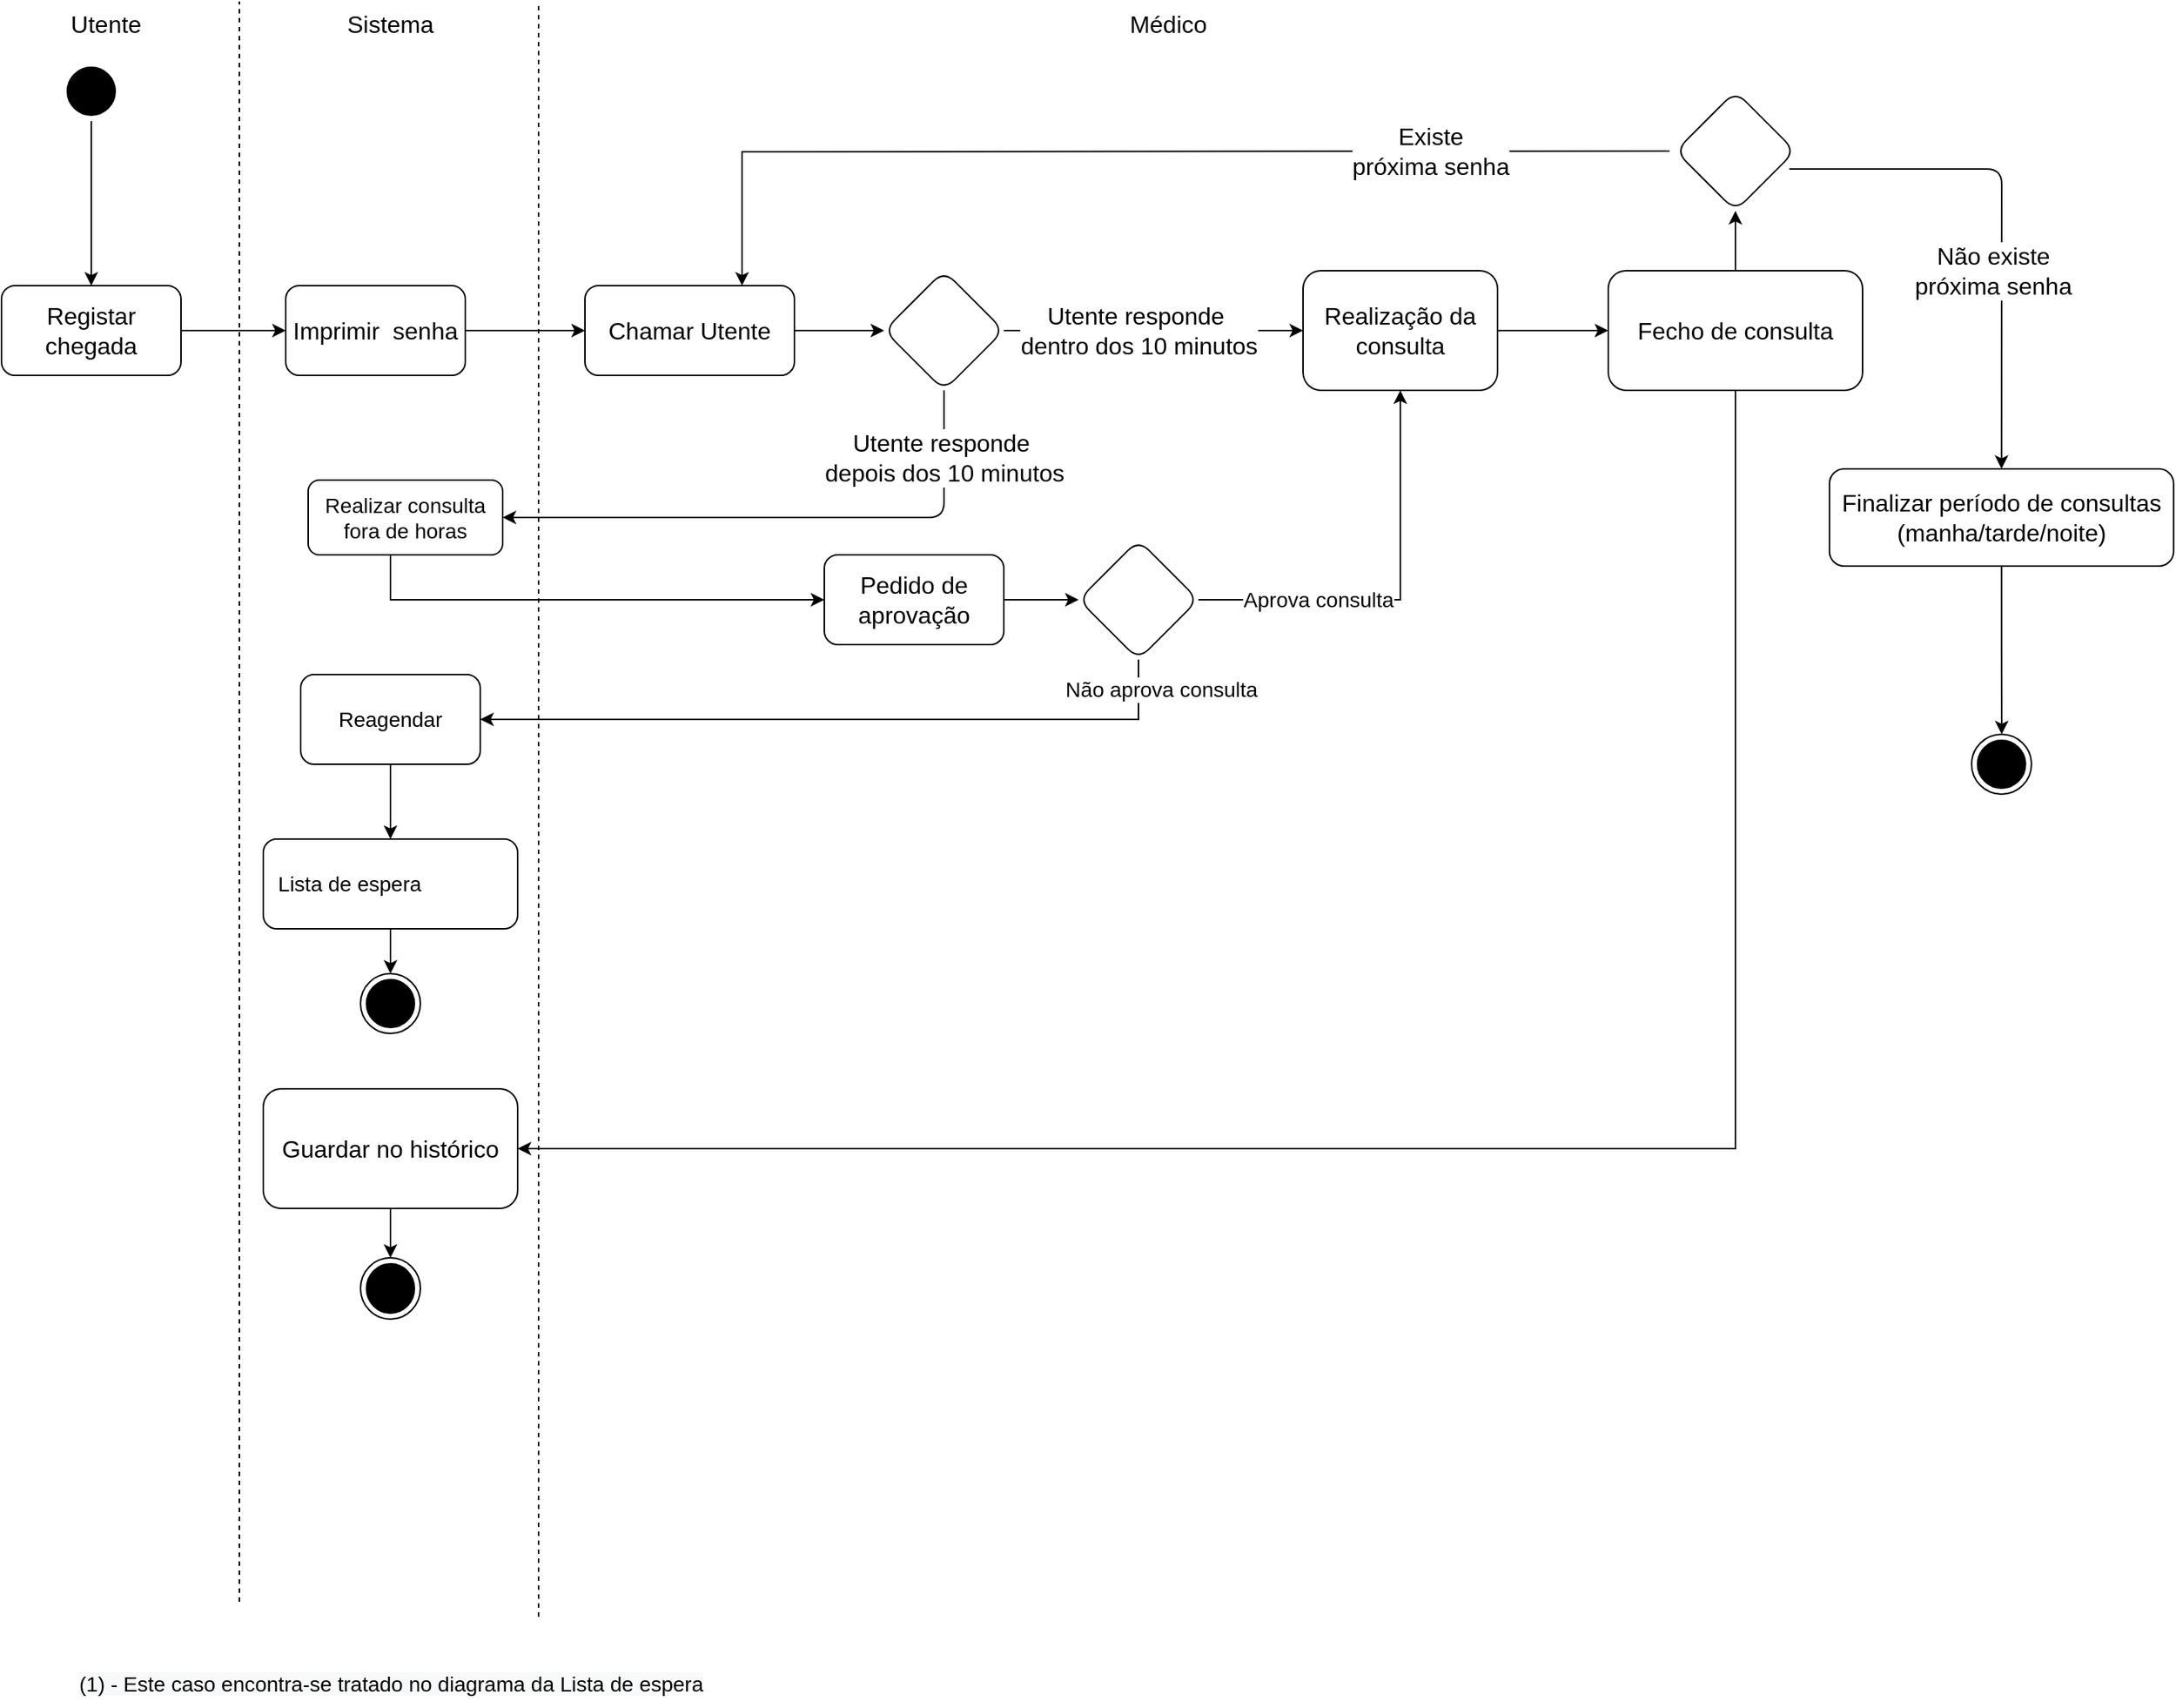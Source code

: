 <mxfile version="14.2.7" type="device"><diagram id="cjXWr_SKJ5uMIB5htQjK" name="Page-1"><mxGraphModel dx="1483" dy="783" grid="1" gridSize="10" guides="1" tooltips="1" connect="1" arrows="1" fold="1" page="1" pageScale="1" pageWidth="2336" pageHeight="1654" math="0" shadow="0"><root><mxCell id="0"/><mxCell id="1" parent="0"/><mxCell id="elMvbvLPNwaMsKFkNcvI-1" value="Médico" style="text;html=1;strokeColor=none;fillColor=none;align=center;verticalAlign=middle;whiteSpace=wrap;rounded=0;fontSize=16;" parent="1" vertex="1"><mxGeometry x="790" y="40" width="60" height="30" as="geometry"/></mxCell><mxCell id="elMvbvLPNwaMsKFkNcvI-3" value="Utente" style="text;html=1;strokeColor=none;fillColor=none;align=center;verticalAlign=middle;whiteSpace=wrap;rounded=0;fontSize=16;" parent="1" vertex="1"><mxGeometry x="80" y="40" width="60" height="30" as="geometry"/></mxCell><mxCell id="elMvbvLPNwaMsKFkNcvI-4" value="" style="endArrow=none;html=1;fontSize=16;dashed=1;" parent="1" edge="1"><mxGeometry width="50" height="50" relative="1" as="geometry"><mxPoint x="199" y="1110" as="sourcePoint"/><mxPoint x="199" y="40" as="targetPoint"/></mxGeometry></mxCell><mxCell id="elMvbvLPNwaMsKFkNcvI-7" style="edgeStyle=orthogonalEdgeStyle;rounded=0;orthogonalLoop=1;jettySize=auto;html=1;entryX=0.5;entryY=0;entryDx=0;entryDy=0;fontSize=16;" parent="1" source="elMvbvLPNwaMsKFkNcvI-5" target="elMvbvLPNwaMsKFkNcvI-6" edge="1"><mxGeometry relative="1" as="geometry"/></mxCell><mxCell id="elMvbvLPNwaMsKFkNcvI-5" value="" style="ellipse;html=1;shape=startState;fillColor=#000000;fontSize=16;" parent="1" vertex="1"><mxGeometry x="80" y="80" width="40" height="40" as="geometry"/></mxCell><mxCell id="elMvbvLPNwaMsKFkNcvI-10" value="" style="edgeStyle=orthogonalEdgeStyle;rounded=0;orthogonalLoop=1;jettySize=auto;html=1;fontSize=16;" parent="1" source="elMvbvLPNwaMsKFkNcvI-6" target="elMvbvLPNwaMsKFkNcvI-9" edge="1"><mxGeometry relative="1" as="geometry"/></mxCell><mxCell id="elMvbvLPNwaMsKFkNcvI-6" value="Registar chegada" style="rounded=1;whiteSpace=wrap;html=1;fontSize=16;" parent="1" vertex="1"><mxGeometry x="40" y="230" width="120" height="60" as="geometry"/></mxCell><mxCell id="elMvbvLPNwaMsKFkNcvI-8" value="Sistema" style="text;html=1;strokeColor=none;fillColor=none;align=center;verticalAlign=middle;whiteSpace=wrap;rounded=0;fontSize=16;" parent="1" vertex="1"><mxGeometry x="270" y="40" width="60" height="30" as="geometry"/></mxCell><mxCell id="elMvbvLPNwaMsKFkNcvI-13" value="" style="edgeStyle=orthogonalEdgeStyle;rounded=0;orthogonalLoop=1;jettySize=auto;html=1;fontSize=16;" parent="1" source="elMvbvLPNwaMsKFkNcvI-9" target="elMvbvLPNwaMsKFkNcvI-12" edge="1"><mxGeometry relative="1" as="geometry"/></mxCell><mxCell id="elMvbvLPNwaMsKFkNcvI-9" value="Imprimir&amp;nbsp; senha" style="whiteSpace=wrap;html=1;rounded=1;fontSize=16;" parent="1" vertex="1"><mxGeometry x="230" y="230" width="120" height="60" as="geometry"/></mxCell><mxCell id="elMvbvLPNwaMsKFkNcvI-11" value="" style="endArrow=none;html=1;fontSize=16;dashed=1;" parent="1" edge="1"><mxGeometry width="50" height="50" relative="1" as="geometry"><mxPoint x="399" y="1120" as="sourcePoint"/><mxPoint x="399" y="40" as="targetPoint"/></mxGeometry></mxCell><mxCell id="elMvbvLPNwaMsKFkNcvI-41" style="edgeStyle=orthogonalEdgeStyle;rounded=0;orthogonalLoop=1;jettySize=auto;html=1;fontSize=16;entryX=0;entryY=0.5;entryDx=0;entryDy=0;" parent="1" source="elMvbvLPNwaMsKFkNcvI-12" target="elMvbvLPNwaMsKFkNcvI-40" edge="1"><mxGeometry relative="1" as="geometry"><mxPoint x="620" y="260" as="targetPoint"/></mxGeometry></mxCell><mxCell id="elMvbvLPNwaMsKFkNcvI-12" value="Chamar Utente&lt;br&gt;" style="whiteSpace=wrap;html=1;rounded=1;fontSize=16;" parent="1" vertex="1"><mxGeometry x="430" y="230" width="140" height="60" as="geometry"/></mxCell><mxCell id="elMvbvLPNwaMsKFkNcvI-36" style="edgeStyle=orthogonalEdgeStyle;rounded=0;orthogonalLoop=1;jettySize=auto;html=1;entryX=0.5;entryY=1;entryDx=0;entryDy=0;fontSize=16;" parent="1" source="elMvbvLPNwaMsKFkNcvI-19" edge="1"><mxGeometry relative="1" as="geometry"><mxPoint x="1199" y="180.0" as="targetPoint"/></mxGeometry></mxCell><mxCell id="mTdGgsh-SUS2IYRfowuj-7" style="edgeStyle=orthogonalEdgeStyle;rounded=0;orthogonalLoop=1;jettySize=auto;html=1;entryX=1;entryY=0.5;entryDx=0;entryDy=0;exitX=0.5;exitY=1;exitDx=0;exitDy=0;" parent="1" source="elMvbvLPNwaMsKFkNcvI-19" target="mTdGgsh-SUS2IYRfowuj-6" edge="1"><mxGeometry relative="1" as="geometry"><Array as="points"><mxPoint x="1199" y="807"/></Array></mxGeometry></mxCell><mxCell id="elMvbvLPNwaMsKFkNcvI-19" value="Fecho de consulta" style="whiteSpace=wrap;html=1;rounded=1;fontSize=16;" parent="1" vertex="1"><mxGeometry x="1114" y="220" width="170" height="80" as="geometry"/></mxCell><mxCell id="elMvbvLPNwaMsKFkNcvI-31" style="edgeStyle=orthogonalEdgeStyle;rounded=0;orthogonalLoop=1;jettySize=auto;html=1;fontSize=16;entryX=0.75;entryY=0;entryDx=0;entryDy=0;" parent="1" target="elMvbvLPNwaMsKFkNcvI-12" edge="1"><mxGeometry relative="1" as="geometry"><mxPoint x="780" y="150" as="targetPoint"/><mxPoint x="1155" y="140.0" as="sourcePoint"/></mxGeometry></mxCell><mxCell id="elMvbvLPNwaMsKFkNcvI-33" value="" style="rhombus;whiteSpace=wrap;html=1;rounded=1;fontSize=16;" parent="1" vertex="1"><mxGeometry x="1159" y="100" width="80" height="80" as="geometry"/></mxCell><mxCell id="elMvbvLPNwaMsKFkNcvI-56" style="edgeStyle=orthogonalEdgeStyle;rounded=0;orthogonalLoop=1;jettySize=auto;html=1;fontSize=16;exitX=0.5;exitY=1;exitDx=0;exitDy=0;" parent="1" source="elMvbvLPNwaMsKFkNcvI-35" edge="1"><mxGeometry relative="1" as="geometry"><mxPoint x="1377" y="530" as="targetPoint"/></mxGeometry></mxCell><mxCell id="elMvbvLPNwaMsKFkNcvI-35" value="Finalizar período de consultas (manha/tarde/noite)" style="whiteSpace=wrap;html=1;rounded=1;fontSize=16;" parent="1" vertex="1"><mxGeometry x="1261.88" y="352.5" width="230" height="65" as="geometry"/></mxCell><mxCell id="j1IyN6V9J_fyr77_-_QM-3" style="edgeStyle=orthogonalEdgeStyle;rounded=0;orthogonalLoop=1;jettySize=auto;html=1;entryX=0;entryY=0.5;entryDx=0;entryDy=0;" parent="1" source="elMvbvLPNwaMsKFkNcvI-40" target="j1IyN6V9J_fyr77_-_QM-1" edge="1"><mxGeometry relative="1" as="geometry"/></mxCell><mxCell id="elMvbvLPNwaMsKFkNcvI-40" value="" style="rhombus;whiteSpace=wrap;html=1;rounded=1;fontSize=16;" parent="1" vertex="1"><mxGeometry x="630" y="220" width="80" height="80" as="geometry"/></mxCell><mxCell id="8-Ju-cZ1b3WRhsMojU6r-1" style="edgeStyle=orthogonalEdgeStyle;rounded=0;orthogonalLoop=1;jettySize=auto;html=1;entryX=0;entryY=0.5;entryDx=0;entryDy=0;" parent="1" source="elMvbvLPNwaMsKFkNcvI-46" target="8-Ju-cZ1b3WRhsMojU6r-2" edge="1"><mxGeometry relative="1" as="geometry"><mxPoint x="720" y="440" as="targetPoint"/><Array as="points"><mxPoint x="300" y="440"/></Array></mxGeometry></mxCell><mxCell id="elMvbvLPNwaMsKFkNcvI-46" value="Realizar consulta fora de horas" style="whiteSpace=wrap;html=1;rounded=1;fontSize=14;" parent="1" vertex="1"><mxGeometry x="245" y="360" width="130" height="50" as="geometry"/></mxCell><mxCell id="elMvbvLPNwaMsKFkNcvI-49" value="" style="endArrow=classic;html=1;fontSize=16;exitX=0.5;exitY=1;exitDx=0;exitDy=0;entryX=1;entryY=0.5;entryDx=0;entryDy=0;" parent="1" source="elMvbvLPNwaMsKFkNcvI-40" edge="1" target="elMvbvLPNwaMsKFkNcvI-46"><mxGeometry width="50" height="50" relative="1" as="geometry"><mxPoint x="670" y="310" as="sourcePoint"/><mxPoint x="350" y="389" as="targetPoint"/><Array as="points"><mxPoint x="670" y="385"/></Array></mxGeometry></mxCell><mxCell id="elMvbvLPNwaMsKFkNcvI-51" value="Utente responde&amp;nbsp;&lt;br&gt;depois dos 10 minutos" style="edgeLabel;html=1;align=center;verticalAlign=middle;resizable=0;points=[];fontSize=16;" parent="1" vertex="1" connectable="0"><mxGeometry x="670.004" y="345" as="geometry"/></mxCell><mxCell id="elMvbvLPNwaMsKFkNcvI-53" value="" style="endArrow=classic;html=1;fontSize=16;exitX=1;exitY=0.5;exitDx=0;exitDy=0;entryX=0.5;entryY=0;entryDx=0;entryDy=0;" parent="1" edge="1" target="elMvbvLPNwaMsKFkNcvI-35"><mxGeometry width="50" height="50" relative="1" as="geometry"><mxPoint x="1235" y="152.0" as="sourcePoint"/><mxPoint x="1377" y="350" as="targetPoint"/><Array as="points"><mxPoint x="1377" y="152"/></Array></mxGeometry></mxCell><mxCell id="elMvbvLPNwaMsKFkNcvI-66" value="Não existe &lt;br&gt;próxima senha" style="edgeLabel;html=1;align=center;verticalAlign=middle;resizable=0;points=[];fontSize=16;" parent="elMvbvLPNwaMsKFkNcvI-53" vertex="1" connectable="0"><mxGeometry x="-0.418" y="3" relative="1" as="geometry"><mxPoint x="36.67" y="71" as="offset"/></mxGeometry></mxCell><mxCell id="elMvbvLPNwaMsKFkNcvI-54" value="" style="ellipse;html=1;shape=endState;fillColor=#000000;fontSize=16;" parent="1" vertex="1"><mxGeometry x="1356.88" y="530" width="40" height="40" as="geometry"/></mxCell><mxCell id="elMvbvLPNwaMsKFkNcvI-62" value="" style="ellipse;html=1;shape=endState;fillColor=#000000;fontSize=16;" parent="1" vertex="1"><mxGeometry x="280" y="880" width="40" height="41" as="geometry"/></mxCell><mxCell id="elMvbvLPNwaMsKFkNcvI-65" style="edgeStyle=orthogonalEdgeStyle;rounded=0;orthogonalLoop=1;jettySize=auto;html=1;exitX=0.5;exitY=1;exitDx=0;exitDy=0;fontSize=16;" parent="1" edge="1"><mxGeometry relative="1" as="geometry"><mxPoint x="290" y="850" as="sourcePoint"/><mxPoint x="290" y="850" as="targetPoint"/></mxGeometry></mxCell><mxCell id="elMvbvLPNwaMsKFkNcvI-67" value="Existe &lt;br&gt;próxima senha" style="edgeLabel;html=1;align=center;verticalAlign=middle;resizable=0;points=[];fontSize=16;" parent="1" vertex="1" connectable="0"><mxGeometry x="994.997" y="139.995" as="geometry"/></mxCell><mxCell id="j1IyN6V9J_fyr77_-_QM-2" style="edgeStyle=orthogonalEdgeStyle;rounded=0;orthogonalLoop=1;jettySize=auto;html=1;entryX=0;entryY=0.5;entryDx=0;entryDy=0;" parent="1" source="j1IyN6V9J_fyr77_-_QM-1" target="elMvbvLPNwaMsKFkNcvI-19" edge="1"><mxGeometry relative="1" as="geometry"/></mxCell><mxCell id="j1IyN6V9J_fyr77_-_QM-1" value="Realização da consulta" style="whiteSpace=wrap;html=1;rounded=1;fontSize=16;" parent="1" vertex="1"><mxGeometry x="910" y="220" width="130" height="80" as="geometry"/></mxCell><mxCell id="j1IyN6V9J_fyr77_-_QM-4" value="Utente responde&amp;nbsp;&lt;br&gt;dentro dos 10 minutos" style="edgeLabel;html=1;align=center;verticalAlign=middle;resizable=0;points=[];fontSize=16;" parent="1" vertex="1" connectable="0"><mxGeometry x="800.004" y="260" as="geometry"/></mxCell><mxCell id="8-Ju-cZ1b3WRhsMojU6r-4" style="edgeStyle=orthogonalEdgeStyle;rounded=0;orthogonalLoop=1;jettySize=auto;html=1;entryX=0;entryY=0.5;entryDx=0;entryDy=0;fontSize=14;" parent="1" source="8-Ju-cZ1b3WRhsMojU6r-2" target="8-Ju-cZ1b3WRhsMojU6r-3" edge="1"><mxGeometry relative="1" as="geometry"/></mxCell><mxCell id="8-Ju-cZ1b3WRhsMojU6r-2" value="Pedido de aprovação" style="rounded=1;whiteSpace=wrap;html=1;fontSize=16;" parent="1" vertex="1"><mxGeometry x="590" y="410" width="120" height="60" as="geometry"/></mxCell><mxCell id="8-Ju-cZ1b3WRhsMojU6r-5" style="edgeStyle=orthogonalEdgeStyle;rounded=0;orthogonalLoop=1;jettySize=auto;html=1;entryX=0.5;entryY=1;entryDx=0;entryDy=0;" parent="1" source="8-Ju-cZ1b3WRhsMojU6r-3" target="j1IyN6V9J_fyr77_-_QM-1" edge="1"><mxGeometry relative="1" as="geometry"/></mxCell><mxCell id="8-Ju-cZ1b3WRhsMojU6r-6" value="Aprova consulta" style="edgeLabel;html=1;align=center;verticalAlign=middle;resizable=0;points=[];fontSize=14;" parent="8-Ju-cZ1b3WRhsMojU6r-5" vertex="1" connectable="0"><mxGeometry x="-0.256" y="2" relative="1" as="geometry"><mxPoint x="-22.29" y="1.94" as="offset"/></mxGeometry></mxCell><mxCell id="8-Ju-cZ1b3WRhsMojU6r-7" style="edgeStyle=orthogonalEdgeStyle;rounded=0;orthogonalLoop=1;jettySize=auto;html=1;fontSize=14;entryX=1;entryY=0.5;entryDx=0;entryDy=0;" parent="1" source="8-Ju-cZ1b3WRhsMojU6r-3" target="8-Ju-cZ1b3WRhsMojU6r-8" edge="1"><mxGeometry relative="1" as="geometry"><mxPoint x="470" y="520" as="targetPoint"/><Array as="points"><mxPoint x="800" y="520"/></Array></mxGeometry></mxCell><mxCell id="8-Ju-cZ1b3WRhsMojU6r-3" value="" style="rhombus;whiteSpace=wrap;html=1;rounded=1;fontSize=14;" parent="1" vertex="1"><mxGeometry x="760" y="400" width="80" height="80" as="geometry"/></mxCell><mxCell id="ZDJH1gO_kyEIBS2M1l1A-1" style="edgeStyle=orthogonalEdgeStyle;rounded=0;orthogonalLoop=1;jettySize=auto;html=1;entryX=0.5;entryY=0;entryDx=0;entryDy=0;fontSize=14;" parent="1" source="8-Ju-cZ1b3WRhsMojU6r-8" target="MPXONS7LFKoPZ06bowpP-2" edge="1"><mxGeometry relative="1" as="geometry"/></mxCell><mxCell id="8-Ju-cZ1b3WRhsMojU6r-8" value="Reagendar" style="rounded=1;whiteSpace=wrap;html=1;fontSize=14;" parent="1" vertex="1"><mxGeometry x="240" y="490" width="120" height="60" as="geometry"/></mxCell><mxCell id="8-Ju-cZ1b3WRhsMojU6r-11" value="" style="ellipse;html=1;shape=endState;fillColor=#000000;fontSize=14;" parent="1" vertex="1"><mxGeometry x="280" y="690" width="40" height="40" as="geometry"/></mxCell><mxCell id="8-Ju-cZ1b3WRhsMojU6r-12" value="Não aprova consulta" style="edgeLabel;html=1;align=center;verticalAlign=middle;resizable=0;points=[];fontSize=14;" parent="1" vertex="1" connectable="0"><mxGeometry x="814.997" y="499.999" as="geometry"/></mxCell><mxCell id="8-Ju-cZ1b3WRhsMojU6r-14" value="&lt;span style=&quot;color: rgb(0 , 0 , 0) ; font-family: &amp;#34;helvetica&amp;#34; ; font-size: 14px ; font-style: normal ; font-weight: 400 ; letter-spacing: normal ; text-align: center ; text-indent: 0px ; text-transform: none ; word-spacing: 0px ; background-color: rgb(248 , 249 , 250) ; display: inline ; float: none&quot;&gt;(1) - Este caso encontra-se tratado no diagrama da Lista de espera&lt;br&gt;&lt;/span&gt;" style="text;whiteSpace=wrap;html=1;fontSize=14;" parent="1" vertex="1"><mxGeometry x="90" y="1150" width="420" height="30" as="geometry"/></mxCell><mxCell id="MPXONS7LFKoPZ06bowpP-4" style="edgeStyle=orthogonalEdgeStyle;rounded=0;orthogonalLoop=1;jettySize=auto;html=1;entryX=0.5;entryY=0;entryDx=0;entryDy=0;fontSize=14;" parent="1" source="MPXONS7LFKoPZ06bowpP-2" target="8-Ju-cZ1b3WRhsMojU6r-11" edge="1"><mxGeometry relative="1" as="geometry"><mxPoint x="290" y="660" as="targetPoint"/></mxGeometry></mxCell><mxCell id="MPXONS7LFKoPZ06bowpP-2" value="Lista de espera&amp;nbsp; &amp;nbsp; &amp;nbsp; &amp;nbsp; &amp;nbsp; &amp;nbsp; &amp;nbsp;&amp;nbsp;" style="rounded=1;whiteSpace=wrap;html=1;fontSize=14;" parent="1" vertex="1"><mxGeometry x="215" y="600" width="170" height="60" as="geometry"/></mxCell><mxCell id="mTdGgsh-SUS2IYRfowuj-8" style="edgeStyle=orthogonalEdgeStyle;rounded=0;orthogonalLoop=1;jettySize=auto;html=1;entryX=0.5;entryY=0;entryDx=0;entryDy=0;" parent="1" source="mTdGgsh-SUS2IYRfowuj-6" target="elMvbvLPNwaMsKFkNcvI-62" edge="1"><mxGeometry relative="1" as="geometry"/></mxCell><mxCell id="mTdGgsh-SUS2IYRfowuj-6" value="Guardar no histórico" style="whiteSpace=wrap;html=1;rounded=1;fontSize=16;" parent="1" vertex="1"><mxGeometry x="215" y="767" width="170" height="80" as="geometry"/></mxCell><mxCell id="adTwb499BB5sgoiHnJ04-1" value="" style="shape=image;html=1;verticalAlign=top;verticalLabelPosition=bottom;labelBackgroundColor=#ffffff;imageAspect=0;aspect=fixed;image=https://cdn3.iconfinder.com/data/icons/sympletts-free-sampler/128/loop-inf-128.png;rotation=45;" vertex="1" parent="1"><mxGeometry x="330" y="610" width="40" height="40" as="geometry"/></mxCell></root></mxGraphModel></diagram></mxfile>
